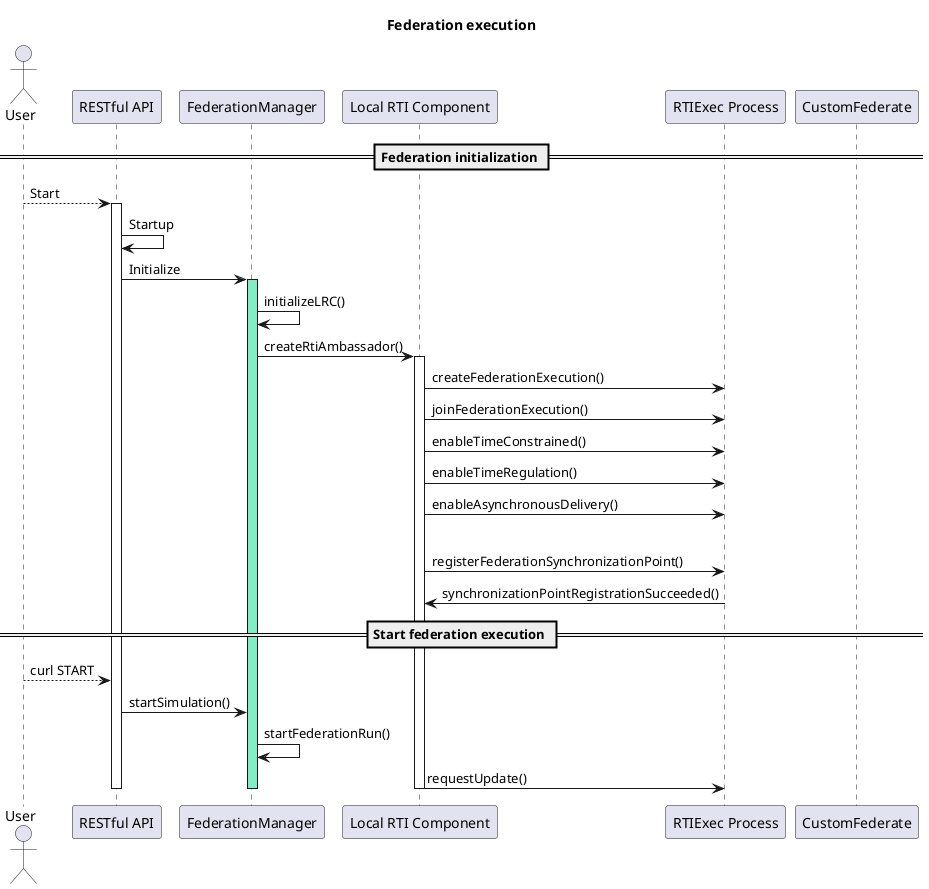 @startuml

title "Federation execution"

actor User
participant "RESTful API" as REST
participant "FederationManager" as FM
participant "Local RTI Component" as LRC
participant "RTIExec Process" as RTI
participant "CustomFederate" as Fed

== Federation initialization ==

User --> REST : Start
activate REST
REST -> REST : Startup
REST -> FM : Initialize
activate FM #81EEC5
FM -> FM : initializeLRC()
FM -> LRC : createRtiAmbassador()
activate LRC
LRC -> RTI : createFederationExecution()
LRC -> RTI : joinFederationExecution()
LRC -> RTI : enableTimeConstrained()
LRC -> RTI : enableTimeRegulation()
LRC -> RTI : enableAsynchronousDelivery()
|||
LRC -> RTI : registerFederationSynchronizationPoint()
RTI -> LRC : synchronizationPointRegistrationSucceeded()

== Start federation execution ==

User --> REST : curl START
REST -> FM: startSimulation()
FM -> FM : startFederationRun()
LRC -> RTI : requestUpdate()

deactivate LRC
deactivate FM
deactivate REST

@enduml